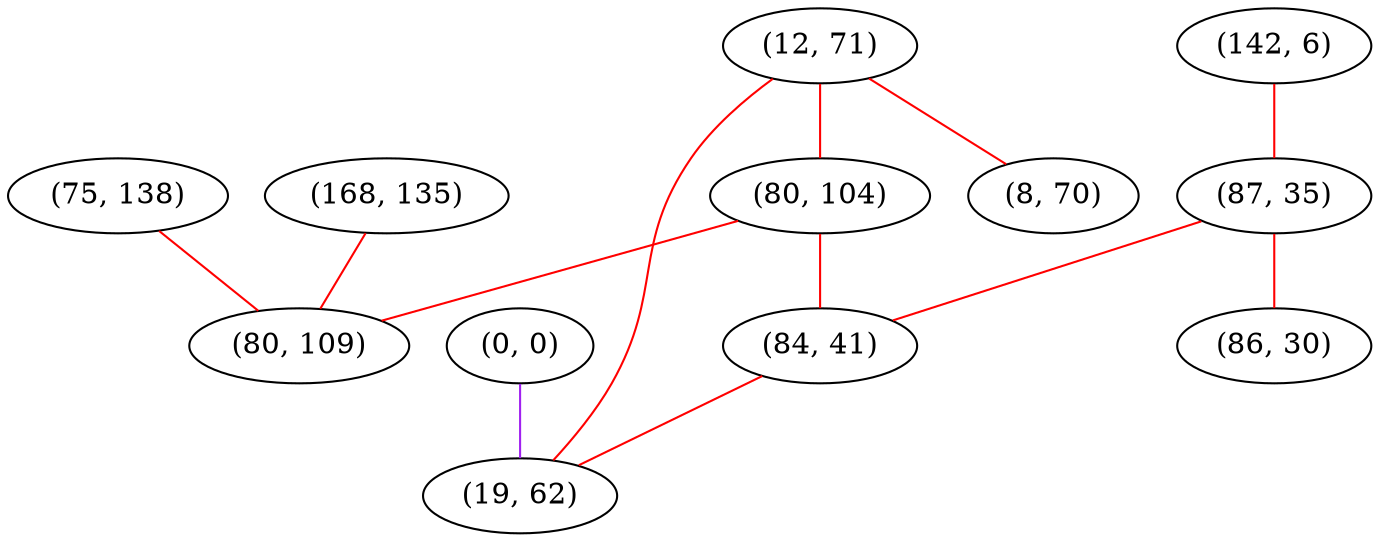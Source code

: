 graph "" {
"(75, 138)";
"(0, 0)";
"(12, 71)";
"(80, 104)";
"(142, 6)";
"(87, 35)";
"(84, 41)";
"(168, 135)";
"(8, 70)";
"(80, 109)";
"(19, 62)";
"(86, 30)";
"(75, 138)" -- "(80, 109)"  [color=red, key=0, weight=1];
"(0, 0)" -- "(19, 62)"  [color=purple, key=0, weight=4];
"(12, 71)" -- "(8, 70)"  [color=red, key=0, weight=1];
"(12, 71)" -- "(80, 104)"  [color=red, key=0, weight=1];
"(12, 71)" -- "(19, 62)"  [color=red, key=0, weight=1];
"(80, 104)" -- "(84, 41)"  [color=red, key=0, weight=1];
"(80, 104)" -- "(80, 109)"  [color=red, key=0, weight=1];
"(142, 6)" -- "(87, 35)"  [color=red, key=0, weight=1];
"(87, 35)" -- "(86, 30)"  [color=red, key=0, weight=1];
"(87, 35)" -- "(84, 41)"  [color=red, key=0, weight=1];
"(84, 41)" -- "(19, 62)"  [color=red, key=0, weight=1];
"(168, 135)" -- "(80, 109)"  [color=red, key=0, weight=1];
}
